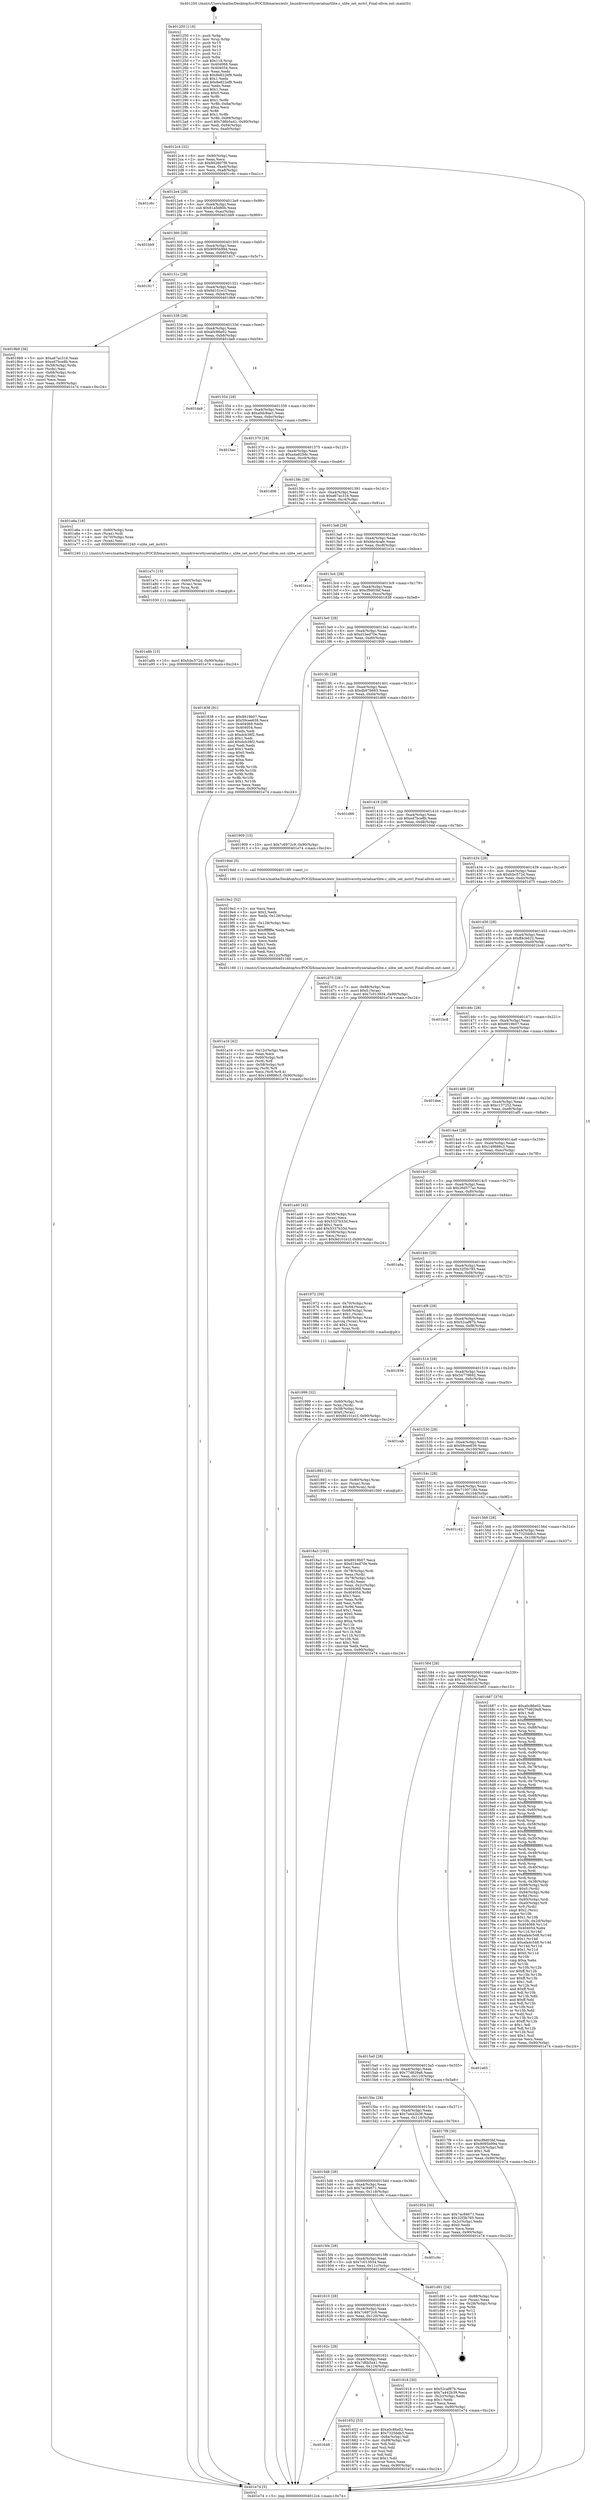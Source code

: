 digraph "0x401250" {
  label = "0x401250 (/mnt/c/Users/mathe/Desktop/tcc/POCII/binaries/extr_linuxdriversttyserialuartlite.c_ulite_set_mctrl_Final-ollvm.out::main(0))"
  labelloc = "t"
  node[shape=record]

  Entry [label="",width=0.3,height=0.3,shape=circle,fillcolor=black,style=filled]
  "0x4012c4" [label="{
     0x4012c4 [32]\l
     | [instrs]\l
     &nbsp;&nbsp;0x4012c4 \<+6\>: mov -0x90(%rbp),%eax\l
     &nbsp;&nbsp;0x4012ca \<+2\>: mov %eax,%ecx\l
     &nbsp;&nbsp;0x4012cc \<+6\>: sub $0x802607f8,%ecx\l
     &nbsp;&nbsp;0x4012d2 \<+6\>: mov %eax,-0xa4(%rbp)\l
     &nbsp;&nbsp;0x4012d8 \<+6\>: mov %ecx,-0xa8(%rbp)\l
     &nbsp;&nbsp;0x4012de \<+6\>: je 0000000000401c6c \<main+0xa1c\>\l
  }"]
  "0x401c6c" [label="{
     0x401c6c\l
  }", style=dashed]
  "0x4012e4" [label="{
     0x4012e4 [28]\l
     | [instrs]\l
     &nbsp;&nbsp;0x4012e4 \<+5\>: jmp 00000000004012e9 \<main+0x99\>\l
     &nbsp;&nbsp;0x4012e9 \<+6\>: mov -0xa4(%rbp),%eax\l
     &nbsp;&nbsp;0x4012ef \<+5\>: sub $0x81a5d80b,%eax\l
     &nbsp;&nbsp;0x4012f4 \<+6\>: mov %eax,-0xac(%rbp)\l
     &nbsp;&nbsp;0x4012fa \<+6\>: je 0000000000401bb9 \<main+0x969\>\l
  }"]
  Exit [label="",width=0.3,height=0.3,shape=circle,fillcolor=black,style=filled,peripheries=2]
  "0x401bb9" [label="{
     0x401bb9\l
  }", style=dashed]
  "0x401300" [label="{
     0x401300 [28]\l
     | [instrs]\l
     &nbsp;&nbsp;0x401300 \<+5\>: jmp 0000000000401305 \<main+0xb5\>\l
     &nbsp;&nbsp;0x401305 \<+6\>: mov -0xa4(%rbp),%eax\l
     &nbsp;&nbsp;0x40130b \<+5\>: sub $0x9095b994,%eax\l
     &nbsp;&nbsp;0x401310 \<+6\>: mov %eax,-0xb0(%rbp)\l
     &nbsp;&nbsp;0x401316 \<+6\>: je 0000000000401817 \<main+0x5c7\>\l
  }"]
  "0x401a8b" [label="{
     0x401a8b [15]\l
     | [instrs]\l
     &nbsp;&nbsp;0x401a8b \<+10\>: movl $0xfcbc572d,-0x90(%rbp)\l
     &nbsp;&nbsp;0x401a95 \<+5\>: jmp 0000000000401e74 \<main+0xc24\>\l
  }"]
  "0x401817" [label="{
     0x401817\l
  }", style=dashed]
  "0x40131c" [label="{
     0x40131c [28]\l
     | [instrs]\l
     &nbsp;&nbsp;0x40131c \<+5\>: jmp 0000000000401321 \<main+0xd1\>\l
     &nbsp;&nbsp;0x401321 \<+6\>: mov -0xa4(%rbp),%eax\l
     &nbsp;&nbsp;0x401327 \<+5\>: sub $0x9d101e1f,%eax\l
     &nbsp;&nbsp;0x40132c \<+6\>: mov %eax,-0xb4(%rbp)\l
     &nbsp;&nbsp;0x401332 \<+6\>: je 00000000004019b9 \<main+0x769\>\l
  }"]
  "0x401a7c" [label="{
     0x401a7c [15]\l
     | [instrs]\l
     &nbsp;&nbsp;0x401a7c \<+4\>: mov -0x60(%rbp),%rax\l
     &nbsp;&nbsp;0x401a80 \<+3\>: mov (%rax),%rax\l
     &nbsp;&nbsp;0x401a83 \<+3\>: mov %rax,%rdi\l
     &nbsp;&nbsp;0x401a86 \<+5\>: call 0000000000401030 \<free@plt\>\l
     | [calls]\l
     &nbsp;&nbsp;0x401030 \{1\} (unknown)\l
  }"]
  "0x4019b9" [label="{
     0x4019b9 [36]\l
     | [instrs]\l
     &nbsp;&nbsp;0x4019b9 \<+5\>: mov $0xa67ac316,%eax\l
     &nbsp;&nbsp;0x4019be \<+5\>: mov $0xed7bce8b,%ecx\l
     &nbsp;&nbsp;0x4019c3 \<+4\>: mov -0x58(%rbp),%rdx\l
     &nbsp;&nbsp;0x4019c7 \<+2\>: mov (%rdx),%esi\l
     &nbsp;&nbsp;0x4019c9 \<+4\>: mov -0x68(%rbp),%rdx\l
     &nbsp;&nbsp;0x4019cd \<+2\>: cmp (%rdx),%esi\l
     &nbsp;&nbsp;0x4019cf \<+3\>: cmovl %ecx,%eax\l
     &nbsp;&nbsp;0x4019d2 \<+6\>: mov %eax,-0x90(%rbp)\l
     &nbsp;&nbsp;0x4019d8 \<+5\>: jmp 0000000000401e74 \<main+0xc24\>\l
  }"]
  "0x401338" [label="{
     0x401338 [28]\l
     | [instrs]\l
     &nbsp;&nbsp;0x401338 \<+5\>: jmp 000000000040133d \<main+0xed\>\l
     &nbsp;&nbsp;0x40133d \<+6\>: mov -0xa4(%rbp),%eax\l
     &nbsp;&nbsp;0x401343 \<+5\>: sub $0xa0c86e02,%eax\l
     &nbsp;&nbsp;0x401348 \<+6\>: mov %eax,-0xb8(%rbp)\l
     &nbsp;&nbsp;0x40134e \<+6\>: je 0000000000401da9 \<main+0xb59\>\l
  }"]
  "0x401a16" [label="{
     0x401a16 [42]\l
     | [instrs]\l
     &nbsp;&nbsp;0x401a16 \<+6\>: mov -0x12c(%rbp),%ecx\l
     &nbsp;&nbsp;0x401a1c \<+3\>: imul %eax,%ecx\l
     &nbsp;&nbsp;0x401a1f \<+4\>: mov -0x60(%rbp),%r8\l
     &nbsp;&nbsp;0x401a23 \<+3\>: mov (%r8),%r8\l
     &nbsp;&nbsp;0x401a26 \<+4\>: mov -0x58(%rbp),%r9\l
     &nbsp;&nbsp;0x401a2a \<+3\>: movslq (%r9),%r9\l
     &nbsp;&nbsp;0x401a2d \<+4\>: mov %ecx,(%r8,%r9,4)\l
     &nbsp;&nbsp;0x401a31 \<+10\>: movl $0x149886c3,-0x90(%rbp)\l
     &nbsp;&nbsp;0x401a3b \<+5\>: jmp 0000000000401e74 \<main+0xc24\>\l
  }"]
  "0x401da9" [label="{
     0x401da9\l
  }", style=dashed]
  "0x401354" [label="{
     0x401354 [28]\l
     | [instrs]\l
     &nbsp;&nbsp;0x401354 \<+5\>: jmp 0000000000401359 \<main+0x109\>\l
     &nbsp;&nbsp;0x401359 \<+6\>: mov -0xa4(%rbp),%eax\l
     &nbsp;&nbsp;0x40135f \<+5\>: sub $0xa0dc8ae1,%eax\l
     &nbsp;&nbsp;0x401364 \<+6\>: mov %eax,-0xbc(%rbp)\l
     &nbsp;&nbsp;0x40136a \<+6\>: je 0000000000401bec \<main+0x99c\>\l
  }"]
  "0x4019e2" [label="{
     0x4019e2 [52]\l
     | [instrs]\l
     &nbsp;&nbsp;0x4019e2 \<+2\>: xor %ecx,%ecx\l
     &nbsp;&nbsp;0x4019e4 \<+5\>: mov $0x2,%edx\l
     &nbsp;&nbsp;0x4019e9 \<+6\>: mov %edx,-0x128(%rbp)\l
     &nbsp;&nbsp;0x4019ef \<+1\>: cltd\l
     &nbsp;&nbsp;0x4019f0 \<+6\>: mov -0x128(%rbp),%esi\l
     &nbsp;&nbsp;0x4019f6 \<+2\>: idiv %esi\l
     &nbsp;&nbsp;0x4019f8 \<+6\>: imul $0xfffffffe,%edx,%edx\l
     &nbsp;&nbsp;0x4019fe \<+2\>: mov %ecx,%edi\l
     &nbsp;&nbsp;0x401a00 \<+2\>: sub %edx,%edi\l
     &nbsp;&nbsp;0x401a02 \<+2\>: mov %ecx,%edx\l
     &nbsp;&nbsp;0x401a04 \<+3\>: sub $0x1,%edx\l
     &nbsp;&nbsp;0x401a07 \<+2\>: add %edx,%edi\l
     &nbsp;&nbsp;0x401a09 \<+2\>: sub %edi,%ecx\l
     &nbsp;&nbsp;0x401a0b \<+6\>: mov %ecx,-0x12c(%rbp)\l
     &nbsp;&nbsp;0x401a11 \<+5\>: call 0000000000401160 \<next_i\>\l
     | [calls]\l
     &nbsp;&nbsp;0x401160 \{1\} (/mnt/c/Users/mathe/Desktop/tcc/POCII/binaries/extr_linuxdriversttyserialuartlite.c_ulite_set_mctrl_Final-ollvm.out::next_i)\l
  }"]
  "0x401bec" [label="{
     0x401bec\l
  }", style=dashed]
  "0x401370" [label="{
     0x401370 [28]\l
     | [instrs]\l
     &nbsp;&nbsp;0x401370 \<+5\>: jmp 0000000000401375 \<main+0x125\>\l
     &nbsp;&nbsp;0x401375 \<+6\>: mov -0xa4(%rbp),%eax\l
     &nbsp;&nbsp;0x40137b \<+5\>: sub $0xa4a825dc,%eax\l
     &nbsp;&nbsp;0x401380 \<+6\>: mov %eax,-0xc0(%rbp)\l
     &nbsp;&nbsp;0x401386 \<+6\>: je 0000000000401d06 \<main+0xab6\>\l
  }"]
  "0x401999" [label="{
     0x401999 [32]\l
     | [instrs]\l
     &nbsp;&nbsp;0x401999 \<+4\>: mov -0x60(%rbp),%rdi\l
     &nbsp;&nbsp;0x40199d \<+3\>: mov %rax,(%rdi)\l
     &nbsp;&nbsp;0x4019a0 \<+4\>: mov -0x58(%rbp),%rax\l
     &nbsp;&nbsp;0x4019a4 \<+6\>: movl $0x0,(%rax)\l
     &nbsp;&nbsp;0x4019aa \<+10\>: movl $0x9d101e1f,-0x90(%rbp)\l
     &nbsp;&nbsp;0x4019b4 \<+5\>: jmp 0000000000401e74 \<main+0xc24\>\l
  }"]
  "0x401d06" [label="{
     0x401d06\l
  }", style=dashed]
  "0x40138c" [label="{
     0x40138c [28]\l
     | [instrs]\l
     &nbsp;&nbsp;0x40138c \<+5\>: jmp 0000000000401391 \<main+0x141\>\l
     &nbsp;&nbsp;0x401391 \<+6\>: mov -0xa4(%rbp),%eax\l
     &nbsp;&nbsp;0x401397 \<+5\>: sub $0xa67ac316,%eax\l
     &nbsp;&nbsp;0x40139c \<+6\>: mov %eax,-0xc4(%rbp)\l
     &nbsp;&nbsp;0x4013a2 \<+6\>: je 0000000000401a6a \<main+0x81a\>\l
  }"]
  "0x4018a3" [label="{
     0x4018a3 [102]\l
     | [instrs]\l
     &nbsp;&nbsp;0x4018a3 \<+5\>: mov $0x8919b07,%ecx\l
     &nbsp;&nbsp;0x4018a8 \<+5\>: mov $0xd1bed70e,%edx\l
     &nbsp;&nbsp;0x4018ad \<+2\>: xor %esi,%esi\l
     &nbsp;&nbsp;0x4018af \<+4\>: mov -0x78(%rbp),%rdi\l
     &nbsp;&nbsp;0x4018b3 \<+2\>: mov %eax,(%rdi)\l
     &nbsp;&nbsp;0x4018b5 \<+4\>: mov -0x78(%rbp),%rdi\l
     &nbsp;&nbsp;0x4018b9 \<+2\>: mov (%rdi),%eax\l
     &nbsp;&nbsp;0x4018bb \<+3\>: mov %eax,-0x2c(%rbp)\l
     &nbsp;&nbsp;0x4018be \<+7\>: mov 0x404068,%eax\l
     &nbsp;&nbsp;0x4018c5 \<+8\>: mov 0x404054,%r8d\l
     &nbsp;&nbsp;0x4018cd \<+3\>: sub $0x1,%esi\l
     &nbsp;&nbsp;0x4018d0 \<+3\>: mov %eax,%r9d\l
     &nbsp;&nbsp;0x4018d3 \<+3\>: add %esi,%r9d\l
     &nbsp;&nbsp;0x4018d6 \<+4\>: imul %r9d,%eax\l
     &nbsp;&nbsp;0x4018da \<+3\>: and $0x1,%eax\l
     &nbsp;&nbsp;0x4018dd \<+3\>: cmp $0x0,%eax\l
     &nbsp;&nbsp;0x4018e0 \<+4\>: sete %r10b\l
     &nbsp;&nbsp;0x4018e4 \<+4\>: cmp $0xa,%r8d\l
     &nbsp;&nbsp;0x4018e8 \<+4\>: setl %r11b\l
     &nbsp;&nbsp;0x4018ec \<+3\>: mov %r10b,%bl\l
     &nbsp;&nbsp;0x4018ef \<+3\>: and %r11b,%bl\l
     &nbsp;&nbsp;0x4018f2 \<+3\>: xor %r11b,%r10b\l
     &nbsp;&nbsp;0x4018f5 \<+3\>: or %r10b,%bl\l
     &nbsp;&nbsp;0x4018f8 \<+3\>: test $0x1,%bl\l
     &nbsp;&nbsp;0x4018fb \<+3\>: cmovne %edx,%ecx\l
     &nbsp;&nbsp;0x4018fe \<+6\>: mov %ecx,-0x90(%rbp)\l
     &nbsp;&nbsp;0x401904 \<+5\>: jmp 0000000000401e74 \<main+0xc24\>\l
  }"]
  "0x401a6a" [label="{
     0x401a6a [18]\l
     | [instrs]\l
     &nbsp;&nbsp;0x401a6a \<+4\>: mov -0x60(%rbp),%rax\l
     &nbsp;&nbsp;0x401a6e \<+3\>: mov (%rax),%rdi\l
     &nbsp;&nbsp;0x401a71 \<+4\>: mov -0x70(%rbp),%rax\l
     &nbsp;&nbsp;0x401a75 \<+2\>: mov (%rax),%esi\l
     &nbsp;&nbsp;0x401a77 \<+5\>: call 0000000000401240 \<ulite_set_mctrl\>\l
     | [calls]\l
     &nbsp;&nbsp;0x401240 \{1\} (/mnt/c/Users/mathe/Desktop/tcc/POCII/binaries/extr_linuxdriversttyserialuartlite.c_ulite_set_mctrl_Final-ollvm.out::ulite_set_mctrl)\l
  }"]
  "0x4013a8" [label="{
     0x4013a8 [28]\l
     | [instrs]\l
     &nbsp;&nbsp;0x4013a8 \<+5\>: jmp 00000000004013ad \<main+0x15d\>\l
     &nbsp;&nbsp;0x4013ad \<+6\>: mov -0xa4(%rbp),%eax\l
     &nbsp;&nbsp;0x4013b3 \<+5\>: sub $0xbbc4cafe,%eax\l
     &nbsp;&nbsp;0x4013b8 \<+6\>: mov %eax,-0xc8(%rbp)\l
     &nbsp;&nbsp;0x4013be \<+6\>: je 0000000000401e1e \<main+0xbce\>\l
  }"]
  "0x401250" [label="{
     0x401250 [116]\l
     | [instrs]\l
     &nbsp;&nbsp;0x401250 \<+1\>: push %rbp\l
     &nbsp;&nbsp;0x401251 \<+3\>: mov %rsp,%rbp\l
     &nbsp;&nbsp;0x401254 \<+2\>: push %r15\l
     &nbsp;&nbsp;0x401256 \<+2\>: push %r14\l
     &nbsp;&nbsp;0x401258 \<+2\>: push %r13\l
     &nbsp;&nbsp;0x40125a \<+2\>: push %r12\l
     &nbsp;&nbsp;0x40125c \<+1\>: push %rbx\l
     &nbsp;&nbsp;0x40125d \<+7\>: sub $0x118,%rsp\l
     &nbsp;&nbsp;0x401264 \<+7\>: mov 0x404068,%eax\l
     &nbsp;&nbsp;0x40126b \<+7\>: mov 0x404054,%ecx\l
     &nbsp;&nbsp;0x401272 \<+2\>: mov %eax,%edx\l
     &nbsp;&nbsp;0x401274 \<+6\>: sub $0x8e822ef9,%edx\l
     &nbsp;&nbsp;0x40127a \<+3\>: sub $0x1,%edx\l
     &nbsp;&nbsp;0x40127d \<+6\>: add $0x8e822ef9,%edx\l
     &nbsp;&nbsp;0x401283 \<+3\>: imul %edx,%eax\l
     &nbsp;&nbsp;0x401286 \<+3\>: and $0x1,%eax\l
     &nbsp;&nbsp;0x401289 \<+3\>: cmp $0x0,%eax\l
     &nbsp;&nbsp;0x40128c \<+4\>: sete %r8b\l
     &nbsp;&nbsp;0x401290 \<+4\>: and $0x1,%r8b\l
     &nbsp;&nbsp;0x401294 \<+7\>: mov %r8b,-0x8a(%rbp)\l
     &nbsp;&nbsp;0x40129b \<+3\>: cmp $0xa,%ecx\l
     &nbsp;&nbsp;0x40129e \<+4\>: setl %r8b\l
     &nbsp;&nbsp;0x4012a2 \<+4\>: and $0x1,%r8b\l
     &nbsp;&nbsp;0x4012a6 \<+7\>: mov %r8b,-0x89(%rbp)\l
     &nbsp;&nbsp;0x4012ad \<+10\>: movl $0x7d6b5a41,-0x90(%rbp)\l
     &nbsp;&nbsp;0x4012b7 \<+6\>: mov %edi,-0x94(%rbp)\l
     &nbsp;&nbsp;0x4012bd \<+7\>: mov %rsi,-0xa0(%rbp)\l
  }"]
  "0x401e1e" [label="{
     0x401e1e\l
  }", style=dashed]
  "0x4013c4" [label="{
     0x4013c4 [28]\l
     | [instrs]\l
     &nbsp;&nbsp;0x4013c4 \<+5\>: jmp 00000000004013c9 \<main+0x179\>\l
     &nbsp;&nbsp;0x4013c9 \<+6\>: mov -0xa4(%rbp),%eax\l
     &nbsp;&nbsp;0x4013cf \<+5\>: sub $0xcf9d03bf,%eax\l
     &nbsp;&nbsp;0x4013d4 \<+6\>: mov %eax,-0xcc(%rbp)\l
     &nbsp;&nbsp;0x4013da \<+6\>: je 0000000000401838 \<main+0x5e8\>\l
  }"]
  "0x401e74" [label="{
     0x401e74 [5]\l
     | [instrs]\l
     &nbsp;&nbsp;0x401e74 \<+5\>: jmp 00000000004012c4 \<main+0x74\>\l
  }"]
  "0x401838" [label="{
     0x401838 [91]\l
     | [instrs]\l
     &nbsp;&nbsp;0x401838 \<+5\>: mov $0x8919b07,%eax\l
     &nbsp;&nbsp;0x40183d \<+5\>: mov $0x59cee639,%ecx\l
     &nbsp;&nbsp;0x401842 \<+7\>: mov 0x404068,%edx\l
     &nbsp;&nbsp;0x401849 \<+7\>: mov 0x404054,%esi\l
     &nbsp;&nbsp;0x401850 \<+2\>: mov %edx,%edi\l
     &nbsp;&nbsp;0x401852 \<+6\>: sub $0xdcb38f2,%edi\l
     &nbsp;&nbsp;0x401858 \<+3\>: sub $0x1,%edi\l
     &nbsp;&nbsp;0x40185b \<+6\>: add $0xdcb38f2,%edi\l
     &nbsp;&nbsp;0x401861 \<+3\>: imul %edi,%edx\l
     &nbsp;&nbsp;0x401864 \<+3\>: and $0x1,%edx\l
     &nbsp;&nbsp;0x401867 \<+3\>: cmp $0x0,%edx\l
     &nbsp;&nbsp;0x40186a \<+4\>: sete %r8b\l
     &nbsp;&nbsp;0x40186e \<+3\>: cmp $0xa,%esi\l
     &nbsp;&nbsp;0x401871 \<+4\>: setl %r9b\l
     &nbsp;&nbsp;0x401875 \<+3\>: mov %r8b,%r10b\l
     &nbsp;&nbsp;0x401878 \<+3\>: and %r9b,%r10b\l
     &nbsp;&nbsp;0x40187b \<+3\>: xor %r9b,%r8b\l
     &nbsp;&nbsp;0x40187e \<+3\>: or %r8b,%r10b\l
     &nbsp;&nbsp;0x401881 \<+4\>: test $0x1,%r10b\l
     &nbsp;&nbsp;0x401885 \<+3\>: cmovne %ecx,%eax\l
     &nbsp;&nbsp;0x401888 \<+6\>: mov %eax,-0x90(%rbp)\l
     &nbsp;&nbsp;0x40188e \<+5\>: jmp 0000000000401e74 \<main+0xc24\>\l
  }"]
  "0x4013e0" [label="{
     0x4013e0 [28]\l
     | [instrs]\l
     &nbsp;&nbsp;0x4013e0 \<+5\>: jmp 00000000004013e5 \<main+0x195\>\l
     &nbsp;&nbsp;0x4013e5 \<+6\>: mov -0xa4(%rbp),%eax\l
     &nbsp;&nbsp;0x4013eb \<+5\>: sub $0xd1bed70e,%eax\l
     &nbsp;&nbsp;0x4013f0 \<+6\>: mov %eax,-0xd0(%rbp)\l
     &nbsp;&nbsp;0x4013f6 \<+6\>: je 0000000000401909 \<main+0x6b9\>\l
  }"]
  "0x401648" [label="{
     0x401648\l
  }", style=dashed]
  "0x401909" [label="{
     0x401909 [15]\l
     | [instrs]\l
     &nbsp;&nbsp;0x401909 \<+10\>: movl $0x7c6972c9,-0x90(%rbp)\l
     &nbsp;&nbsp;0x401913 \<+5\>: jmp 0000000000401e74 \<main+0xc24\>\l
  }"]
  "0x4013fc" [label="{
     0x4013fc [28]\l
     | [instrs]\l
     &nbsp;&nbsp;0x4013fc \<+5\>: jmp 0000000000401401 \<main+0x1b1\>\l
     &nbsp;&nbsp;0x401401 \<+6\>: mov -0xa4(%rbp),%eax\l
     &nbsp;&nbsp;0x401407 \<+5\>: sub $0xdb976665,%eax\l
     &nbsp;&nbsp;0x40140c \<+6\>: mov %eax,-0xd4(%rbp)\l
     &nbsp;&nbsp;0x401412 \<+6\>: je 0000000000401d66 \<main+0xb16\>\l
  }"]
  "0x401652" [label="{
     0x401652 [53]\l
     | [instrs]\l
     &nbsp;&nbsp;0x401652 \<+5\>: mov $0xa0c86e02,%eax\l
     &nbsp;&nbsp;0x401657 \<+5\>: mov $0x7325ddb3,%ecx\l
     &nbsp;&nbsp;0x40165c \<+6\>: mov -0x8a(%rbp),%dl\l
     &nbsp;&nbsp;0x401662 \<+7\>: mov -0x89(%rbp),%sil\l
     &nbsp;&nbsp;0x401669 \<+3\>: mov %dl,%dil\l
     &nbsp;&nbsp;0x40166c \<+3\>: and %sil,%dil\l
     &nbsp;&nbsp;0x40166f \<+3\>: xor %sil,%dl\l
     &nbsp;&nbsp;0x401672 \<+3\>: or %dl,%dil\l
     &nbsp;&nbsp;0x401675 \<+4\>: test $0x1,%dil\l
     &nbsp;&nbsp;0x401679 \<+3\>: cmovne %ecx,%eax\l
     &nbsp;&nbsp;0x40167c \<+6\>: mov %eax,-0x90(%rbp)\l
     &nbsp;&nbsp;0x401682 \<+5\>: jmp 0000000000401e74 \<main+0xc24\>\l
  }"]
  "0x401d66" [label="{
     0x401d66\l
  }", style=dashed]
  "0x401418" [label="{
     0x401418 [28]\l
     | [instrs]\l
     &nbsp;&nbsp;0x401418 \<+5\>: jmp 000000000040141d \<main+0x1cd\>\l
     &nbsp;&nbsp;0x40141d \<+6\>: mov -0xa4(%rbp),%eax\l
     &nbsp;&nbsp;0x401423 \<+5\>: sub $0xed7bce8b,%eax\l
     &nbsp;&nbsp;0x401428 \<+6\>: mov %eax,-0xd8(%rbp)\l
     &nbsp;&nbsp;0x40142e \<+6\>: je 00000000004019dd \<main+0x78d\>\l
  }"]
  "0x40162c" [label="{
     0x40162c [28]\l
     | [instrs]\l
     &nbsp;&nbsp;0x40162c \<+5\>: jmp 0000000000401631 \<main+0x3e1\>\l
     &nbsp;&nbsp;0x401631 \<+6\>: mov -0xa4(%rbp),%eax\l
     &nbsp;&nbsp;0x401637 \<+5\>: sub $0x7d6b5a41,%eax\l
     &nbsp;&nbsp;0x40163c \<+6\>: mov %eax,-0x124(%rbp)\l
     &nbsp;&nbsp;0x401642 \<+6\>: je 0000000000401652 \<main+0x402\>\l
  }"]
  "0x4019dd" [label="{
     0x4019dd [5]\l
     | [instrs]\l
     &nbsp;&nbsp;0x4019dd \<+5\>: call 0000000000401160 \<next_i\>\l
     | [calls]\l
     &nbsp;&nbsp;0x401160 \{1\} (/mnt/c/Users/mathe/Desktop/tcc/POCII/binaries/extr_linuxdriversttyserialuartlite.c_ulite_set_mctrl_Final-ollvm.out::next_i)\l
  }"]
  "0x401434" [label="{
     0x401434 [28]\l
     | [instrs]\l
     &nbsp;&nbsp;0x401434 \<+5\>: jmp 0000000000401439 \<main+0x1e9\>\l
     &nbsp;&nbsp;0x401439 \<+6\>: mov -0xa4(%rbp),%eax\l
     &nbsp;&nbsp;0x40143f \<+5\>: sub $0xfcbc572d,%eax\l
     &nbsp;&nbsp;0x401444 \<+6\>: mov %eax,-0xdc(%rbp)\l
     &nbsp;&nbsp;0x40144a \<+6\>: je 0000000000401d75 \<main+0xb25\>\l
  }"]
  "0x401918" [label="{
     0x401918 [30]\l
     | [instrs]\l
     &nbsp;&nbsp;0x401918 \<+5\>: mov $0x52caf87b,%eax\l
     &nbsp;&nbsp;0x40191d \<+5\>: mov $0x7a442b39,%ecx\l
     &nbsp;&nbsp;0x401922 \<+3\>: mov -0x2c(%rbp),%edx\l
     &nbsp;&nbsp;0x401925 \<+3\>: cmp $0x1,%edx\l
     &nbsp;&nbsp;0x401928 \<+3\>: cmovl %ecx,%eax\l
     &nbsp;&nbsp;0x40192b \<+6\>: mov %eax,-0x90(%rbp)\l
     &nbsp;&nbsp;0x401931 \<+5\>: jmp 0000000000401e74 \<main+0xc24\>\l
  }"]
  "0x401d75" [label="{
     0x401d75 [28]\l
     | [instrs]\l
     &nbsp;&nbsp;0x401d75 \<+7\>: mov -0x88(%rbp),%rax\l
     &nbsp;&nbsp;0x401d7c \<+6\>: movl $0x0,(%rax)\l
     &nbsp;&nbsp;0x401d82 \<+10\>: movl $0x7c013934,-0x90(%rbp)\l
     &nbsp;&nbsp;0x401d8c \<+5\>: jmp 0000000000401e74 \<main+0xc24\>\l
  }"]
  "0x401450" [label="{
     0x401450 [28]\l
     | [instrs]\l
     &nbsp;&nbsp;0x401450 \<+5\>: jmp 0000000000401455 \<main+0x205\>\l
     &nbsp;&nbsp;0x401455 \<+6\>: mov -0xa4(%rbp),%eax\l
     &nbsp;&nbsp;0x40145b \<+5\>: sub $0xff4cb622,%eax\l
     &nbsp;&nbsp;0x401460 \<+6\>: mov %eax,-0xe0(%rbp)\l
     &nbsp;&nbsp;0x401466 \<+6\>: je 0000000000401bc8 \<main+0x978\>\l
  }"]
  "0x401610" [label="{
     0x401610 [28]\l
     | [instrs]\l
     &nbsp;&nbsp;0x401610 \<+5\>: jmp 0000000000401615 \<main+0x3c5\>\l
     &nbsp;&nbsp;0x401615 \<+6\>: mov -0xa4(%rbp),%eax\l
     &nbsp;&nbsp;0x40161b \<+5\>: sub $0x7c6972c9,%eax\l
     &nbsp;&nbsp;0x401620 \<+6\>: mov %eax,-0x120(%rbp)\l
     &nbsp;&nbsp;0x401626 \<+6\>: je 0000000000401918 \<main+0x6c8\>\l
  }"]
  "0x401bc8" [label="{
     0x401bc8\l
  }", style=dashed]
  "0x40146c" [label="{
     0x40146c [28]\l
     | [instrs]\l
     &nbsp;&nbsp;0x40146c \<+5\>: jmp 0000000000401471 \<main+0x221\>\l
     &nbsp;&nbsp;0x401471 \<+6\>: mov -0xa4(%rbp),%eax\l
     &nbsp;&nbsp;0x401477 \<+5\>: sub $0x8919b07,%eax\l
     &nbsp;&nbsp;0x40147c \<+6\>: mov %eax,-0xe4(%rbp)\l
     &nbsp;&nbsp;0x401482 \<+6\>: je 0000000000401dee \<main+0xb9e\>\l
  }"]
  "0x401d91" [label="{
     0x401d91 [24]\l
     | [instrs]\l
     &nbsp;&nbsp;0x401d91 \<+7\>: mov -0x88(%rbp),%rax\l
     &nbsp;&nbsp;0x401d98 \<+2\>: mov (%rax),%eax\l
     &nbsp;&nbsp;0x401d9a \<+4\>: lea -0x28(%rbp),%rsp\l
     &nbsp;&nbsp;0x401d9e \<+1\>: pop %rbx\l
     &nbsp;&nbsp;0x401d9f \<+2\>: pop %r12\l
     &nbsp;&nbsp;0x401da1 \<+2\>: pop %r13\l
     &nbsp;&nbsp;0x401da3 \<+2\>: pop %r14\l
     &nbsp;&nbsp;0x401da5 \<+2\>: pop %r15\l
     &nbsp;&nbsp;0x401da7 \<+1\>: pop %rbp\l
     &nbsp;&nbsp;0x401da8 \<+1\>: ret\l
  }"]
  "0x401dee" [label="{
     0x401dee\l
  }", style=dashed]
  "0x401488" [label="{
     0x401488 [28]\l
     | [instrs]\l
     &nbsp;&nbsp;0x401488 \<+5\>: jmp 000000000040148d \<main+0x23d\>\l
     &nbsp;&nbsp;0x40148d \<+6\>: mov -0xa4(%rbp),%eax\l
     &nbsp;&nbsp;0x401493 \<+5\>: sub $0xc137252,%eax\l
     &nbsp;&nbsp;0x401498 \<+6\>: mov %eax,-0xe8(%rbp)\l
     &nbsp;&nbsp;0x40149e \<+6\>: je 0000000000401af0 \<main+0x8a0\>\l
  }"]
  "0x4015f4" [label="{
     0x4015f4 [28]\l
     | [instrs]\l
     &nbsp;&nbsp;0x4015f4 \<+5\>: jmp 00000000004015f9 \<main+0x3a9\>\l
     &nbsp;&nbsp;0x4015f9 \<+6\>: mov -0xa4(%rbp),%eax\l
     &nbsp;&nbsp;0x4015ff \<+5\>: sub $0x7c013934,%eax\l
     &nbsp;&nbsp;0x401604 \<+6\>: mov %eax,-0x11c(%rbp)\l
     &nbsp;&nbsp;0x40160a \<+6\>: je 0000000000401d91 \<main+0xb41\>\l
  }"]
  "0x401af0" [label="{
     0x401af0\l
  }", style=dashed]
  "0x4014a4" [label="{
     0x4014a4 [28]\l
     | [instrs]\l
     &nbsp;&nbsp;0x4014a4 \<+5\>: jmp 00000000004014a9 \<main+0x259\>\l
     &nbsp;&nbsp;0x4014a9 \<+6\>: mov -0xa4(%rbp),%eax\l
     &nbsp;&nbsp;0x4014af \<+5\>: sub $0x149886c3,%eax\l
     &nbsp;&nbsp;0x4014b4 \<+6\>: mov %eax,-0xec(%rbp)\l
     &nbsp;&nbsp;0x4014ba \<+6\>: je 0000000000401a40 \<main+0x7f0\>\l
  }"]
  "0x401c9c" [label="{
     0x401c9c\l
  }", style=dashed]
  "0x401a40" [label="{
     0x401a40 [42]\l
     | [instrs]\l
     &nbsp;&nbsp;0x401a40 \<+4\>: mov -0x58(%rbp),%rax\l
     &nbsp;&nbsp;0x401a44 \<+2\>: mov (%rax),%ecx\l
     &nbsp;&nbsp;0x401a46 \<+6\>: sub $0x5337b33d,%ecx\l
     &nbsp;&nbsp;0x401a4c \<+3\>: add $0x1,%ecx\l
     &nbsp;&nbsp;0x401a4f \<+6\>: add $0x5337b33d,%ecx\l
     &nbsp;&nbsp;0x401a55 \<+4\>: mov -0x58(%rbp),%rax\l
     &nbsp;&nbsp;0x401a59 \<+2\>: mov %ecx,(%rax)\l
     &nbsp;&nbsp;0x401a5b \<+10\>: movl $0x9d101e1f,-0x90(%rbp)\l
     &nbsp;&nbsp;0x401a65 \<+5\>: jmp 0000000000401e74 \<main+0xc24\>\l
  }"]
  "0x4014c0" [label="{
     0x4014c0 [28]\l
     | [instrs]\l
     &nbsp;&nbsp;0x4014c0 \<+5\>: jmp 00000000004014c5 \<main+0x275\>\l
     &nbsp;&nbsp;0x4014c5 \<+6\>: mov -0xa4(%rbp),%eax\l
     &nbsp;&nbsp;0x4014cb \<+5\>: sub $0x26d577ac,%eax\l
     &nbsp;&nbsp;0x4014d0 \<+6\>: mov %eax,-0xf0(%rbp)\l
     &nbsp;&nbsp;0x4014d6 \<+6\>: je 0000000000401a9a \<main+0x84a\>\l
  }"]
  "0x4015d8" [label="{
     0x4015d8 [28]\l
     | [instrs]\l
     &nbsp;&nbsp;0x4015d8 \<+5\>: jmp 00000000004015dd \<main+0x38d\>\l
     &nbsp;&nbsp;0x4015dd \<+6\>: mov -0xa4(%rbp),%eax\l
     &nbsp;&nbsp;0x4015e3 \<+5\>: sub $0x7ac94671,%eax\l
     &nbsp;&nbsp;0x4015e8 \<+6\>: mov %eax,-0x118(%rbp)\l
     &nbsp;&nbsp;0x4015ee \<+6\>: je 0000000000401c9c \<main+0xa4c\>\l
  }"]
  "0x401a9a" [label="{
     0x401a9a\l
  }", style=dashed]
  "0x4014dc" [label="{
     0x4014dc [28]\l
     | [instrs]\l
     &nbsp;&nbsp;0x4014dc \<+5\>: jmp 00000000004014e1 \<main+0x291\>\l
     &nbsp;&nbsp;0x4014e1 \<+6\>: mov -0xa4(%rbp),%eax\l
     &nbsp;&nbsp;0x4014e7 \<+5\>: sub $0x32f3b785,%eax\l
     &nbsp;&nbsp;0x4014ec \<+6\>: mov %eax,-0xf4(%rbp)\l
     &nbsp;&nbsp;0x4014f2 \<+6\>: je 0000000000401972 \<main+0x722\>\l
  }"]
  "0x401954" [label="{
     0x401954 [30]\l
     | [instrs]\l
     &nbsp;&nbsp;0x401954 \<+5\>: mov $0x7ac94671,%eax\l
     &nbsp;&nbsp;0x401959 \<+5\>: mov $0x32f3b785,%ecx\l
     &nbsp;&nbsp;0x40195e \<+3\>: mov -0x2c(%rbp),%edx\l
     &nbsp;&nbsp;0x401961 \<+3\>: cmp $0x0,%edx\l
     &nbsp;&nbsp;0x401964 \<+3\>: cmove %ecx,%eax\l
     &nbsp;&nbsp;0x401967 \<+6\>: mov %eax,-0x90(%rbp)\l
     &nbsp;&nbsp;0x40196d \<+5\>: jmp 0000000000401e74 \<main+0xc24\>\l
  }"]
  "0x401972" [label="{
     0x401972 [39]\l
     | [instrs]\l
     &nbsp;&nbsp;0x401972 \<+4\>: mov -0x70(%rbp),%rax\l
     &nbsp;&nbsp;0x401976 \<+6\>: movl $0x64,(%rax)\l
     &nbsp;&nbsp;0x40197c \<+4\>: mov -0x68(%rbp),%rax\l
     &nbsp;&nbsp;0x401980 \<+6\>: movl $0x1,(%rax)\l
     &nbsp;&nbsp;0x401986 \<+4\>: mov -0x68(%rbp),%rax\l
     &nbsp;&nbsp;0x40198a \<+3\>: movslq (%rax),%rax\l
     &nbsp;&nbsp;0x40198d \<+4\>: shl $0x2,%rax\l
     &nbsp;&nbsp;0x401991 \<+3\>: mov %rax,%rdi\l
     &nbsp;&nbsp;0x401994 \<+5\>: call 0000000000401050 \<malloc@plt\>\l
     | [calls]\l
     &nbsp;&nbsp;0x401050 \{1\} (unknown)\l
  }"]
  "0x4014f8" [label="{
     0x4014f8 [28]\l
     | [instrs]\l
     &nbsp;&nbsp;0x4014f8 \<+5\>: jmp 00000000004014fd \<main+0x2ad\>\l
     &nbsp;&nbsp;0x4014fd \<+6\>: mov -0xa4(%rbp),%eax\l
     &nbsp;&nbsp;0x401503 \<+5\>: sub $0x52caf87b,%eax\l
     &nbsp;&nbsp;0x401508 \<+6\>: mov %eax,-0xf8(%rbp)\l
     &nbsp;&nbsp;0x40150e \<+6\>: je 0000000000401936 \<main+0x6e6\>\l
  }"]
  "0x4015bc" [label="{
     0x4015bc [28]\l
     | [instrs]\l
     &nbsp;&nbsp;0x4015bc \<+5\>: jmp 00000000004015c1 \<main+0x371\>\l
     &nbsp;&nbsp;0x4015c1 \<+6\>: mov -0xa4(%rbp),%eax\l
     &nbsp;&nbsp;0x4015c7 \<+5\>: sub $0x7a442b39,%eax\l
     &nbsp;&nbsp;0x4015cc \<+6\>: mov %eax,-0x114(%rbp)\l
     &nbsp;&nbsp;0x4015d2 \<+6\>: je 0000000000401954 \<main+0x704\>\l
  }"]
  "0x401936" [label="{
     0x401936\l
  }", style=dashed]
  "0x401514" [label="{
     0x401514 [28]\l
     | [instrs]\l
     &nbsp;&nbsp;0x401514 \<+5\>: jmp 0000000000401519 \<main+0x2c9\>\l
     &nbsp;&nbsp;0x401519 \<+6\>: mov -0xa4(%rbp),%eax\l
     &nbsp;&nbsp;0x40151f \<+5\>: sub $0x54779692,%eax\l
     &nbsp;&nbsp;0x401524 \<+6\>: mov %eax,-0xfc(%rbp)\l
     &nbsp;&nbsp;0x40152a \<+6\>: je 0000000000401cab \<main+0xa5b\>\l
  }"]
  "0x4017f9" [label="{
     0x4017f9 [30]\l
     | [instrs]\l
     &nbsp;&nbsp;0x4017f9 \<+5\>: mov $0xcf9d03bf,%eax\l
     &nbsp;&nbsp;0x4017fe \<+5\>: mov $0x9095b994,%ecx\l
     &nbsp;&nbsp;0x401803 \<+3\>: mov -0x2d(%rbp),%dl\l
     &nbsp;&nbsp;0x401806 \<+3\>: test $0x1,%dl\l
     &nbsp;&nbsp;0x401809 \<+3\>: cmovne %ecx,%eax\l
     &nbsp;&nbsp;0x40180c \<+6\>: mov %eax,-0x90(%rbp)\l
     &nbsp;&nbsp;0x401812 \<+5\>: jmp 0000000000401e74 \<main+0xc24\>\l
  }"]
  "0x401cab" [label="{
     0x401cab\l
  }", style=dashed]
  "0x401530" [label="{
     0x401530 [28]\l
     | [instrs]\l
     &nbsp;&nbsp;0x401530 \<+5\>: jmp 0000000000401535 \<main+0x2e5\>\l
     &nbsp;&nbsp;0x401535 \<+6\>: mov -0xa4(%rbp),%eax\l
     &nbsp;&nbsp;0x40153b \<+5\>: sub $0x59cee639,%eax\l
     &nbsp;&nbsp;0x401540 \<+6\>: mov %eax,-0x100(%rbp)\l
     &nbsp;&nbsp;0x401546 \<+6\>: je 0000000000401893 \<main+0x643\>\l
  }"]
  "0x4015a0" [label="{
     0x4015a0 [28]\l
     | [instrs]\l
     &nbsp;&nbsp;0x4015a0 \<+5\>: jmp 00000000004015a5 \<main+0x355\>\l
     &nbsp;&nbsp;0x4015a5 \<+6\>: mov -0xa4(%rbp),%eax\l
     &nbsp;&nbsp;0x4015ab \<+5\>: sub $0x77d629a8,%eax\l
     &nbsp;&nbsp;0x4015b0 \<+6\>: mov %eax,-0x110(%rbp)\l
     &nbsp;&nbsp;0x4015b6 \<+6\>: je 00000000004017f9 \<main+0x5a9\>\l
  }"]
  "0x401893" [label="{
     0x401893 [16]\l
     | [instrs]\l
     &nbsp;&nbsp;0x401893 \<+4\>: mov -0x80(%rbp),%rax\l
     &nbsp;&nbsp;0x401897 \<+3\>: mov (%rax),%rax\l
     &nbsp;&nbsp;0x40189a \<+4\>: mov 0x8(%rax),%rdi\l
     &nbsp;&nbsp;0x40189e \<+5\>: call 0000000000401060 \<atoi@plt\>\l
     | [calls]\l
     &nbsp;&nbsp;0x401060 \{1\} (unknown)\l
  }"]
  "0x40154c" [label="{
     0x40154c [28]\l
     | [instrs]\l
     &nbsp;&nbsp;0x40154c \<+5\>: jmp 0000000000401551 \<main+0x301\>\l
     &nbsp;&nbsp;0x401551 \<+6\>: mov -0xa4(%rbp),%eax\l
     &nbsp;&nbsp;0x401557 \<+5\>: sub $0x7100718d,%eax\l
     &nbsp;&nbsp;0x40155c \<+6\>: mov %eax,-0x104(%rbp)\l
     &nbsp;&nbsp;0x401562 \<+6\>: je 0000000000401c42 \<main+0x9f2\>\l
  }"]
  "0x401e65" [label="{
     0x401e65\l
  }", style=dashed]
  "0x401c42" [label="{
     0x401c42\l
  }", style=dashed]
  "0x401568" [label="{
     0x401568 [28]\l
     | [instrs]\l
     &nbsp;&nbsp;0x401568 \<+5\>: jmp 000000000040156d \<main+0x31d\>\l
     &nbsp;&nbsp;0x40156d \<+6\>: mov -0xa4(%rbp),%eax\l
     &nbsp;&nbsp;0x401573 \<+5\>: sub $0x7325ddb3,%eax\l
     &nbsp;&nbsp;0x401578 \<+6\>: mov %eax,-0x108(%rbp)\l
     &nbsp;&nbsp;0x40157e \<+6\>: je 0000000000401687 \<main+0x437\>\l
  }"]
  "0x401584" [label="{
     0x401584 [28]\l
     | [instrs]\l
     &nbsp;&nbsp;0x401584 \<+5\>: jmp 0000000000401589 \<main+0x339\>\l
     &nbsp;&nbsp;0x401589 \<+6\>: mov -0xa4(%rbp),%eax\l
     &nbsp;&nbsp;0x40158f \<+5\>: sub $0x7459bf1d,%eax\l
     &nbsp;&nbsp;0x401594 \<+6\>: mov %eax,-0x10c(%rbp)\l
     &nbsp;&nbsp;0x40159a \<+6\>: je 0000000000401e65 \<main+0xc15\>\l
  }"]
  "0x401687" [label="{
     0x401687 [370]\l
     | [instrs]\l
     &nbsp;&nbsp;0x401687 \<+5\>: mov $0xa0c86e02,%eax\l
     &nbsp;&nbsp;0x40168c \<+5\>: mov $0x77d629a8,%ecx\l
     &nbsp;&nbsp;0x401691 \<+2\>: mov $0x1,%dl\l
     &nbsp;&nbsp;0x401693 \<+3\>: mov %rsp,%rsi\l
     &nbsp;&nbsp;0x401696 \<+4\>: add $0xfffffffffffffff0,%rsi\l
     &nbsp;&nbsp;0x40169a \<+3\>: mov %rsi,%rsp\l
     &nbsp;&nbsp;0x40169d \<+7\>: mov %rsi,-0x88(%rbp)\l
     &nbsp;&nbsp;0x4016a4 \<+3\>: mov %rsp,%rsi\l
     &nbsp;&nbsp;0x4016a7 \<+4\>: add $0xfffffffffffffff0,%rsi\l
     &nbsp;&nbsp;0x4016ab \<+3\>: mov %rsi,%rsp\l
     &nbsp;&nbsp;0x4016ae \<+3\>: mov %rsp,%rdi\l
     &nbsp;&nbsp;0x4016b1 \<+4\>: add $0xfffffffffffffff0,%rdi\l
     &nbsp;&nbsp;0x4016b5 \<+3\>: mov %rdi,%rsp\l
     &nbsp;&nbsp;0x4016b8 \<+4\>: mov %rdi,-0x80(%rbp)\l
     &nbsp;&nbsp;0x4016bc \<+3\>: mov %rsp,%rdi\l
     &nbsp;&nbsp;0x4016bf \<+4\>: add $0xfffffffffffffff0,%rdi\l
     &nbsp;&nbsp;0x4016c3 \<+3\>: mov %rdi,%rsp\l
     &nbsp;&nbsp;0x4016c6 \<+4\>: mov %rdi,-0x78(%rbp)\l
     &nbsp;&nbsp;0x4016ca \<+3\>: mov %rsp,%rdi\l
     &nbsp;&nbsp;0x4016cd \<+4\>: add $0xfffffffffffffff0,%rdi\l
     &nbsp;&nbsp;0x4016d1 \<+3\>: mov %rdi,%rsp\l
     &nbsp;&nbsp;0x4016d4 \<+4\>: mov %rdi,-0x70(%rbp)\l
     &nbsp;&nbsp;0x4016d8 \<+3\>: mov %rsp,%rdi\l
     &nbsp;&nbsp;0x4016db \<+4\>: add $0xfffffffffffffff0,%rdi\l
     &nbsp;&nbsp;0x4016df \<+3\>: mov %rdi,%rsp\l
     &nbsp;&nbsp;0x4016e2 \<+4\>: mov %rdi,-0x68(%rbp)\l
     &nbsp;&nbsp;0x4016e6 \<+3\>: mov %rsp,%rdi\l
     &nbsp;&nbsp;0x4016e9 \<+4\>: add $0xfffffffffffffff0,%rdi\l
     &nbsp;&nbsp;0x4016ed \<+3\>: mov %rdi,%rsp\l
     &nbsp;&nbsp;0x4016f0 \<+4\>: mov %rdi,-0x60(%rbp)\l
     &nbsp;&nbsp;0x4016f4 \<+3\>: mov %rsp,%rdi\l
     &nbsp;&nbsp;0x4016f7 \<+4\>: add $0xfffffffffffffff0,%rdi\l
     &nbsp;&nbsp;0x4016fb \<+3\>: mov %rdi,%rsp\l
     &nbsp;&nbsp;0x4016fe \<+4\>: mov %rdi,-0x58(%rbp)\l
     &nbsp;&nbsp;0x401702 \<+3\>: mov %rsp,%rdi\l
     &nbsp;&nbsp;0x401705 \<+4\>: add $0xfffffffffffffff0,%rdi\l
     &nbsp;&nbsp;0x401709 \<+3\>: mov %rdi,%rsp\l
     &nbsp;&nbsp;0x40170c \<+4\>: mov %rdi,-0x50(%rbp)\l
     &nbsp;&nbsp;0x401710 \<+3\>: mov %rsp,%rdi\l
     &nbsp;&nbsp;0x401713 \<+4\>: add $0xfffffffffffffff0,%rdi\l
     &nbsp;&nbsp;0x401717 \<+3\>: mov %rdi,%rsp\l
     &nbsp;&nbsp;0x40171a \<+4\>: mov %rdi,-0x48(%rbp)\l
     &nbsp;&nbsp;0x40171e \<+3\>: mov %rsp,%rdi\l
     &nbsp;&nbsp;0x401721 \<+4\>: add $0xfffffffffffffff0,%rdi\l
     &nbsp;&nbsp;0x401725 \<+3\>: mov %rdi,%rsp\l
     &nbsp;&nbsp;0x401728 \<+4\>: mov %rdi,-0x40(%rbp)\l
     &nbsp;&nbsp;0x40172c \<+3\>: mov %rsp,%rdi\l
     &nbsp;&nbsp;0x40172f \<+4\>: add $0xfffffffffffffff0,%rdi\l
     &nbsp;&nbsp;0x401733 \<+3\>: mov %rdi,%rsp\l
     &nbsp;&nbsp;0x401736 \<+4\>: mov %rdi,-0x38(%rbp)\l
     &nbsp;&nbsp;0x40173a \<+7\>: mov -0x88(%rbp),%rdi\l
     &nbsp;&nbsp;0x401741 \<+6\>: movl $0x0,(%rdi)\l
     &nbsp;&nbsp;0x401747 \<+7\>: mov -0x94(%rbp),%r8d\l
     &nbsp;&nbsp;0x40174e \<+3\>: mov %r8d,(%rsi)\l
     &nbsp;&nbsp;0x401751 \<+4\>: mov -0x80(%rbp),%rdi\l
     &nbsp;&nbsp;0x401755 \<+7\>: mov -0xa0(%rbp),%r9\l
     &nbsp;&nbsp;0x40175c \<+3\>: mov %r9,(%rdi)\l
     &nbsp;&nbsp;0x40175f \<+3\>: cmpl $0x2,(%rsi)\l
     &nbsp;&nbsp;0x401762 \<+4\>: setne %r10b\l
     &nbsp;&nbsp;0x401766 \<+4\>: and $0x1,%r10b\l
     &nbsp;&nbsp;0x40176a \<+4\>: mov %r10b,-0x2d(%rbp)\l
     &nbsp;&nbsp;0x40176e \<+8\>: mov 0x404068,%r11d\l
     &nbsp;&nbsp;0x401776 \<+7\>: mov 0x404054,%ebx\l
     &nbsp;&nbsp;0x40177d \<+3\>: mov %r11d,%r14d\l
     &nbsp;&nbsp;0x401780 \<+7\>: add $0xafa4c548,%r14d\l
     &nbsp;&nbsp;0x401787 \<+4\>: sub $0x1,%r14d\l
     &nbsp;&nbsp;0x40178b \<+7\>: sub $0xafa4c548,%r14d\l
     &nbsp;&nbsp;0x401792 \<+4\>: imul %r14d,%r11d\l
     &nbsp;&nbsp;0x401796 \<+4\>: and $0x1,%r11d\l
     &nbsp;&nbsp;0x40179a \<+4\>: cmp $0x0,%r11d\l
     &nbsp;&nbsp;0x40179e \<+4\>: sete %r10b\l
     &nbsp;&nbsp;0x4017a2 \<+3\>: cmp $0xa,%ebx\l
     &nbsp;&nbsp;0x4017a5 \<+4\>: setl %r15b\l
     &nbsp;&nbsp;0x4017a9 \<+3\>: mov %r10b,%r12b\l
     &nbsp;&nbsp;0x4017ac \<+4\>: xor $0xff,%r12b\l
     &nbsp;&nbsp;0x4017b0 \<+3\>: mov %r15b,%r13b\l
     &nbsp;&nbsp;0x4017b3 \<+4\>: xor $0xff,%r13b\l
     &nbsp;&nbsp;0x4017b7 \<+3\>: xor $0x1,%dl\l
     &nbsp;&nbsp;0x4017ba \<+3\>: mov %r12b,%sil\l
     &nbsp;&nbsp;0x4017bd \<+4\>: and $0xff,%sil\l
     &nbsp;&nbsp;0x4017c1 \<+3\>: and %dl,%r10b\l
     &nbsp;&nbsp;0x4017c4 \<+3\>: mov %r13b,%dil\l
     &nbsp;&nbsp;0x4017c7 \<+4\>: and $0xff,%dil\l
     &nbsp;&nbsp;0x4017cb \<+3\>: and %dl,%r15b\l
     &nbsp;&nbsp;0x4017ce \<+3\>: or %r10b,%sil\l
     &nbsp;&nbsp;0x4017d1 \<+3\>: or %r15b,%dil\l
     &nbsp;&nbsp;0x4017d4 \<+3\>: xor %dil,%sil\l
     &nbsp;&nbsp;0x4017d7 \<+3\>: or %r13b,%r12b\l
     &nbsp;&nbsp;0x4017da \<+4\>: xor $0xff,%r12b\l
     &nbsp;&nbsp;0x4017de \<+3\>: or $0x1,%dl\l
     &nbsp;&nbsp;0x4017e1 \<+3\>: and %dl,%r12b\l
     &nbsp;&nbsp;0x4017e4 \<+3\>: or %r12b,%sil\l
     &nbsp;&nbsp;0x4017e7 \<+4\>: test $0x1,%sil\l
     &nbsp;&nbsp;0x4017eb \<+3\>: cmovne %ecx,%eax\l
     &nbsp;&nbsp;0x4017ee \<+6\>: mov %eax,-0x90(%rbp)\l
     &nbsp;&nbsp;0x4017f4 \<+5\>: jmp 0000000000401e74 \<main+0xc24\>\l
  }"]
  Entry -> "0x401250" [label=" 1"]
  "0x4012c4" -> "0x401c6c" [label=" 0"]
  "0x4012c4" -> "0x4012e4" [label=" 16"]
  "0x401d91" -> Exit [label=" 1"]
  "0x4012e4" -> "0x401bb9" [label=" 0"]
  "0x4012e4" -> "0x401300" [label=" 16"]
  "0x401d75" -> "0x401e74" [label=" 1"]
  "0x401300" -> "0x401817" [label=" 0"]
  "0x401300" -> "0x40131c" [label=" 16"]
  "0x401a8b" -> "0x401e74" [label=" 1"]
  "0x40131c" -> "0x4019b9" [label=" 2"]
  "0x40131c" -> "0x401338" [label=" 14"]
  "0x401a7c" -> "0x401a8b" [label=" 1"]
  "0x401338" -> "0x401da9" [label=" 0"]
  "0x401338" -> "0x401354" [label=" 14"]
  "0x401a6a" -> "0x401a7c" [label=" 1"]
  "0x401354" -> "0x401bec" [label=" 0"]
  "0x401354" -> "0x401370" [label=" 14"]
  "0x401a40" -> "0x401e74" [label=" 1"]
  "0x401370" -> "0x401d06" [label=" 0"]
  "0x401370" -> "0x40138c" [label=" 14"]
  "0x401a16" -> "0x401e74" [label=" 1"]
  "0x40138c" -> "0x401a6a" [label=" 1"]
  "0x40138c" -> "0x4013a8" [label=" 13"]
  "0x4019e2" -> "0x401a16" [label=" 1"]
  "0x4013a8" -> "0x401e1e" [label=" 0"]
  "0x4013a8" -> "0x4013c4" [label=" 13"]
  "0x4019b9" -> "0x401e74" [label=" 2"]
  "0x4013c4" -> "0x401838" [label=" 1"]
  "0x4013c4" -> "0x4013e0" [label=" 12"]
  "0x401999" -> "0x401e74" [label=" 1"]
  "0x4013e0" -> "0x401909" [label=" 1"]
  "0x4013e0" -> "0x4013fc" [label=" 11"]
  "0x401972" -> "0x401999" [label=" 1"]
  "0x4013fc" -> "0x401d66" [label=" 0"]
  "0x4013fc" -> "0x401418" [label=" 11"]
  "0x401954" -> "0x401e74" [label=" 1"]
  "0x401418" -> "0x4019dd" [label=" 1"]
  "0x401418" -> "0x401434" [label=" 10"]
  "0x401909" -> "0x401e74" [label=" 1"]
  "0x401434" -> "0x401d75" [label=" 1"]
  "0x401434" -> "0x401450" [label=" 9"]
  "0x4018a3" -> "0x401e74" [label=" 1"]
  "0x401450" -> "0x401bc8" [label=" 0"]
  "0x401450" -> "0x40146c" [label=" 9"]
  "0x401838" -> "0x401e74" [label=" 1"]
  "0x40146c" -> "0x401dee" [label=" 0"]
  "0x40146c" -> "0x401488" [label=" 9"]
  "0x4017f9" -> "0x401e74" [label=" 1"]
  "0x401488" -> "0x401af0" [label=" 0"]
  "0x401488" -> "0x4014a4" [label=" 9"]
  "0x4019dd" -> "0x4019e2" [label=" 1"]
  "0x4014a4" -> "0x401a40" [label=" 1"]
  "0x4014a4" -> "0x4014c0" [label=" 8"]
  "0x401e74" -> "0x4012c4" [label=" 15"]
  "0x4014c0" -> "0x401a9a" [label=" 0"]
  "0x4014c0" -> "0x4014dc" [label=" 8"]
  "0x401652" -> "0x401e74" [label=" 1"]
  "0x4014dc" -> "0x401972" [label=" 1"]
  "0x4014dc" -> "0x4014f8" [label=" 7"]
  "0x40162c" -> "0x401648" [label=" 0"]
  "0x4014f8" -> "0x401936" [label=" 0"]
  "0x4014f8" -> "0x401514" [label=" 7"]
  "0x401918" -> "0x401e74" [label=" 1"]
  "0x401514" -> "0x401cab" [label=" 0"]
  "0x401514" -> "0x401530" [label=" 7"]
  "0x401610" -> "0x40162c" [label=" 1"]
  "0x401530" -> "0x401893" [label=" 1"]
  "0x401530" -> "0x40154c" [label=" 6"]
  "0x401893" -> "0x4018a3" [label=" 1"]
  "0x40154c" -> "0x401c42" [label=" 0"]
  "0x40154c" -> "0x401568" [label=" 6"]
  "0x4015f4" -> "0x401610" [label=" 2"]
  "0x401568" -> "0x401687" [label=" 1"]
  "0x401568" -> "0x401584" [label=" 5"]
  "0x4015f4" -> "0x401d91" [label=" 1"]
  "0x401584" -> "0x401e65" [label=" 0"]
  "0x401584" -> "0x4015a0" [label=" 5"]
  "0x401610" -> "0x401918" [label=" 1"]
  "0x4015a0" -> "0x4017f9" [label=" 1"]
  "0x4015a0" -> "0x4015bc" [label=" 4"]
  "0x40162c" -> "0x401652" [label=" 1"]
  "0x4015bc" -> "0x401954" [label=" 1"]
  "0x4015bc" -> "0x4015d8" [label=" 3"]
  "0x401250" -> "0x4012c4" [label=" 1"]
  "0x4015d8" -> "0x401c9c" [label=" 0"]
  "0x4015d8" -> "0x4015f4" [label=" 3"]
  "0x401687" -> "0x401e74" [label=" 1"]
}
